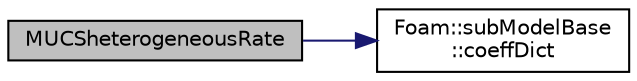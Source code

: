 digraph "MUCSheterogeneousRate"
{
  bgcolor="transparent";
  edge [fontname="Helvetica",fontsize="10",labelfontname="Helvetica",labelfontsize="10"];
  node [fontname="Helvetica",fontsize="10",shape=record];
  rankdir="LR";
  Node1 [label="MUCSheterogeneousRate",height=0.2,width=0.4,color="black", fillcolor="grey75", style="filled" fontcolor="black"];
  Node1 -> Node2 [color="midnightblue",fontsize="10",style="solid",fontname="Helvetica"];
  Node2 [label="Foam::subModelBase\l::coeffDict",height=0.2,width=0.4,color="black",URL="$classFoam_1_1subModelBase.html#a953bf7e165328f1175692ac59d7cd4fc",tooltip="Return const access to the coefficients dictionary. "];
}
